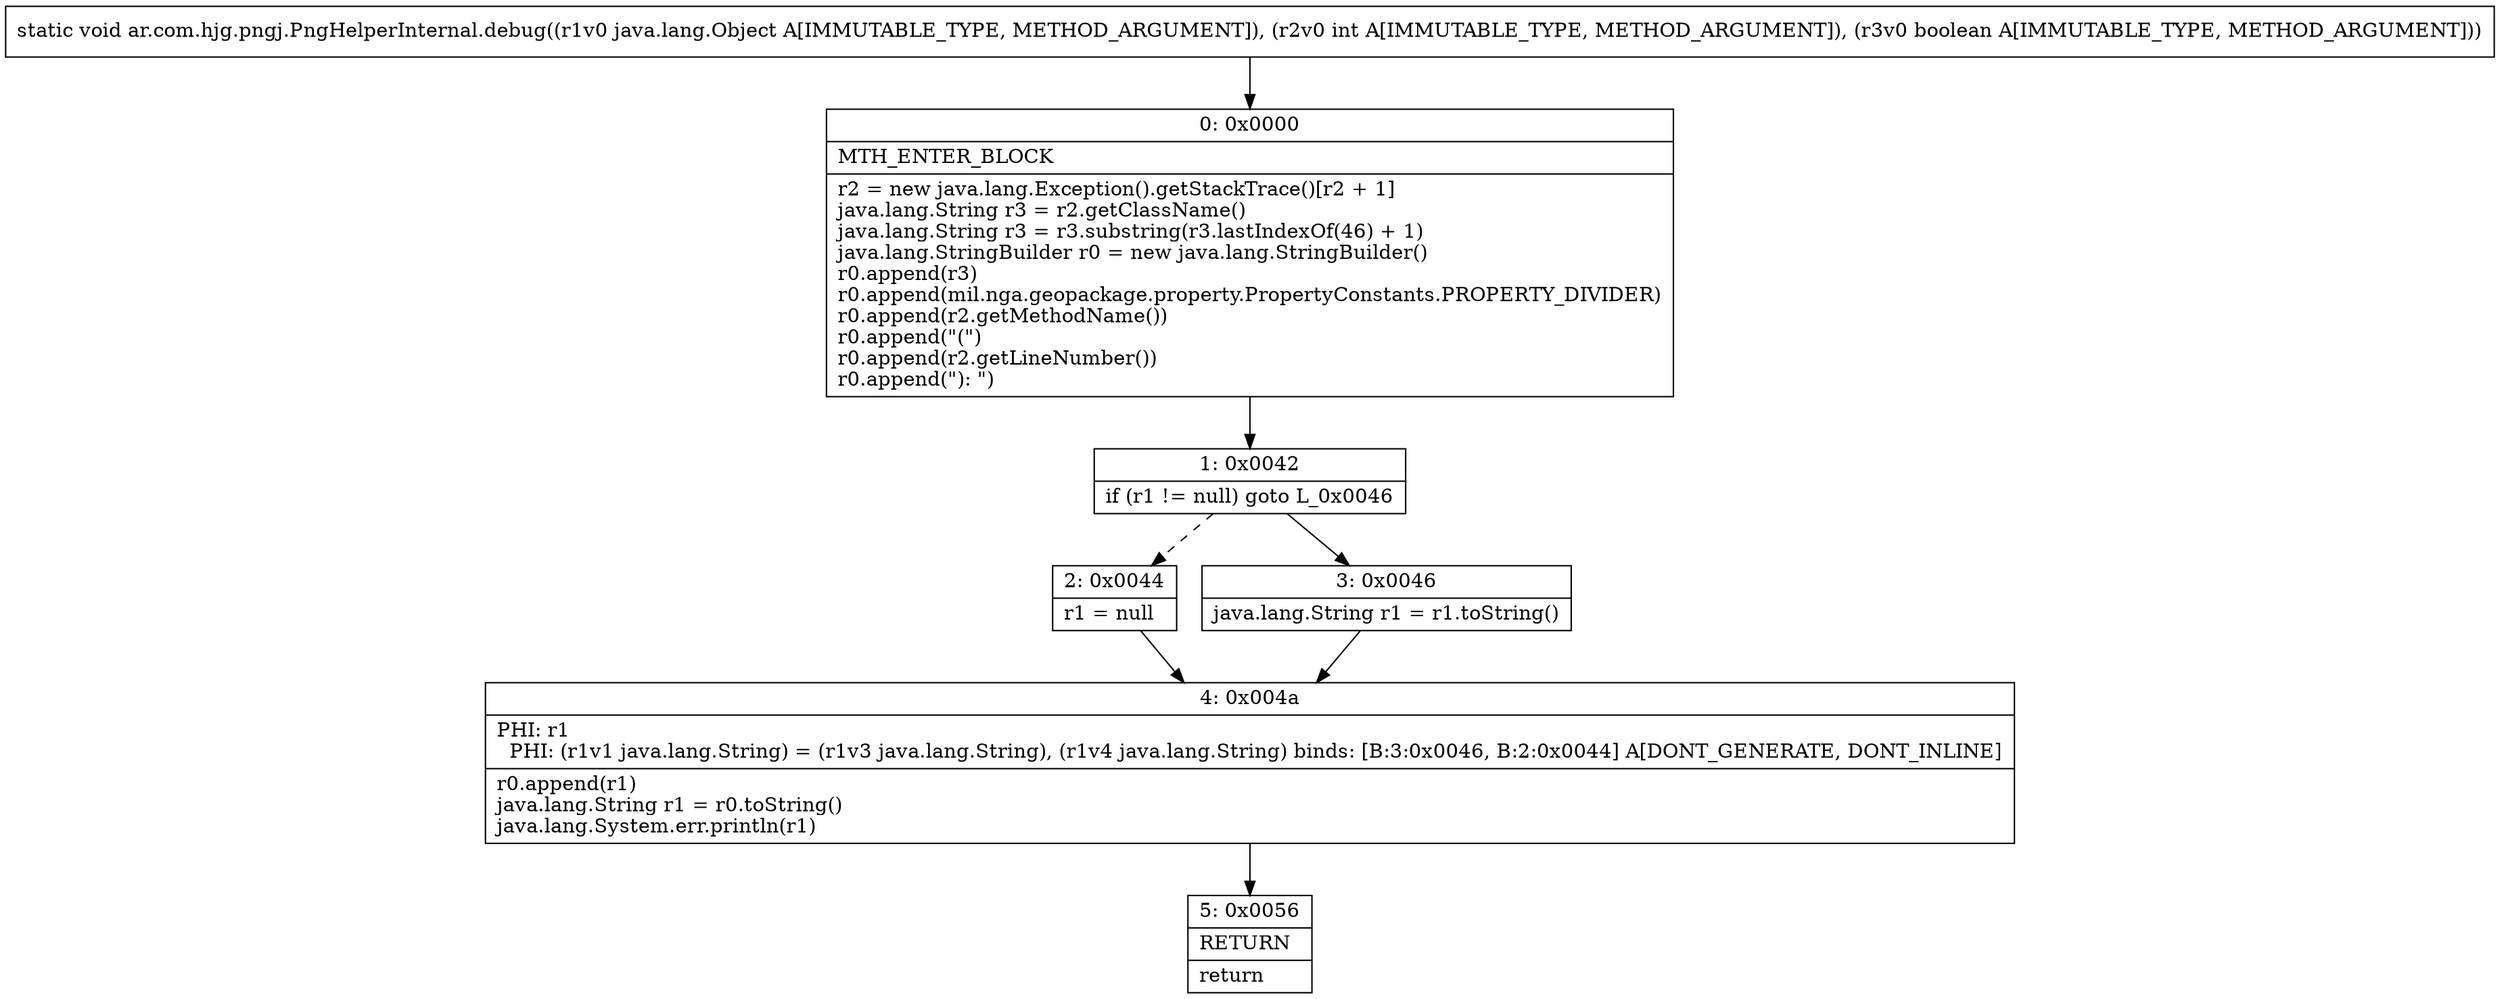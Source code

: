 digraph "CFG forar.com.hjg.pngj.PngHelperInternal.debug(Ljava\/lang\/Object;IZ)V" {
Node_0 [shape=record,label="{0\:\ 0x0000|MTH_ENTER_BLOCK\l|r2 = new java.lang.Exception().getStackTrace()[r2 + 1]\ljava.lang.String r3 = r2.getClassName()\ljava.lang.String r3 = r3.substring(r3.lastIndexOf(46) + 1)\ljava.lang.StringBuilder r0 = new java.lang.StringBuilder()\lr0.append(r3)\lr0.append(mil.nga.geopackage.property.PropertyConstants.PROPERTY_DIVIDER)\lr0.append(r2.getMethodName())\lr0.append(\"(\")\lr0.append(r2.getLineNumber())\lr0.append(\"): \")\l}"];
Node_1 [shape=record,label="{1\:\ 0x0042|if (r1 != null) goto L_0x0046\l}"];
Node_2 [shape=record,label="{2\:\ 0x0044|r1 = null\l}"];
Node_3 [shape=record,label="{3\:\ 0x0046|java.lang.String r1 = r1.toString()\l}"];
Node_4 [shape=record,label="{4\:\ 0x004a|PHI: r1 \l  PHI: (r1v1 java.lang.String) = (r1v3 java.lang.String), (r1v4 java.lang.String) binds: [B:3:0x0046, B:2:0x0044] A[DONT_GENERATE, DONT_INLINE]\l|r0.append(r1)\ljava.lang.String r1 = r0.toString()\ljava.lang.System.err.println(r1)\l}"];
Node_5 [shape=record,label="{5\:\ 0x0056|RETURN\l|return\l}"];
MethodNode[shape=record,label="{static void ar.com.hjg.pngj.PngHelperInternal.debug((r1v0 java.lang.Object A[IMMUTABLE_TYPE, METHOD_ARGUMENT]), (r2v0 int A[IMMUTABLE_TYPE, METHOD_ARGUMENT]), (r3v0 boolean A[IMMUTABLE_TYPE, METHOD_ARGUMENT])) }"];
MethodNode -> Node_0;
Node_0 -> Node_1;
Node_1 -> Node_2[style=dashed];
Node_1 -> Node_3;
Node_2 -> Node_4;
Node_3 -> Node_4;
Node_4 -> Node_5;
}

